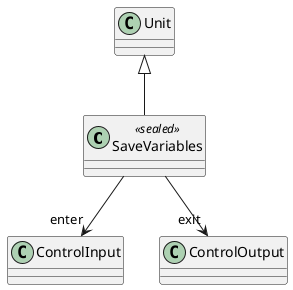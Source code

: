 @startuml
class SaveVariables <<sealed>> {
}
Unit <|-- SaveVariables
SaveVariables --> "enter" ControlInput
SaveVariables --> "exit" ControlOutput
@enduml
